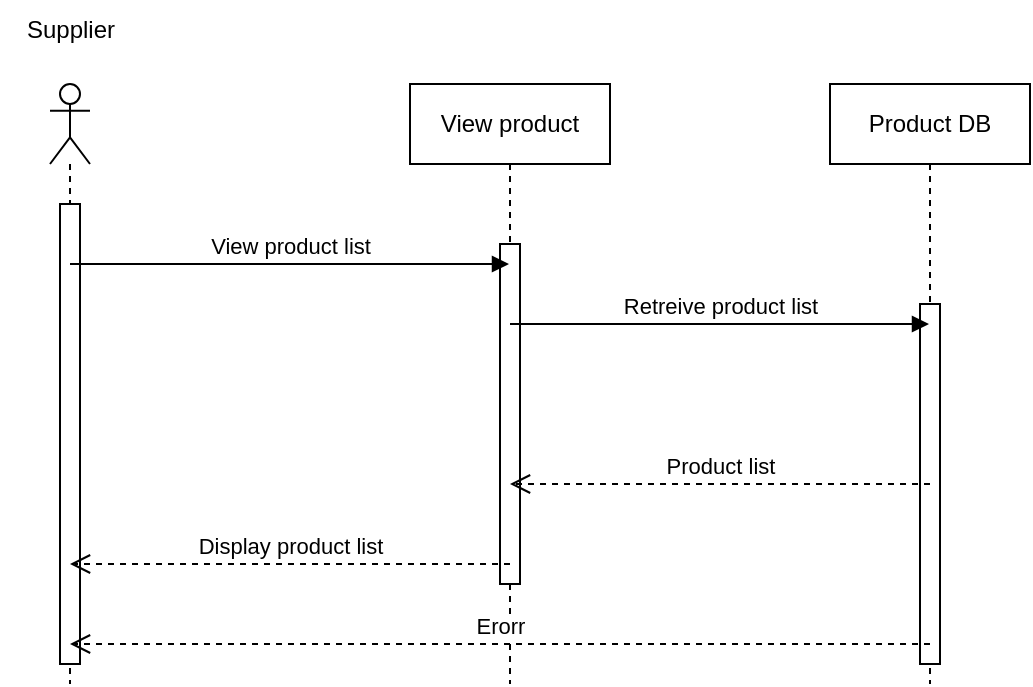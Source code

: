 <mxfile version="24.5.3" type="device">
  <diagram name="Page-1" id="2YBvvXClWsGukQMizWep">
    <mxGraphModel dx="1036" dy="606" grid="1" gridSize="10" guides="1" tooltips="1" connect="1" arrows="1" fold="1" page="1" pageScale="1" pageWidth="850" pageHeight="1100" math="0" shadow="0">
      <root>
        <mxCell id="0" />
        <mxCell id="1" parent="0" />
        <mxCell id="UWZCqNZ8Dv6-aElfg2dI-1" value="" style="shape=umlLifeline;perimeter=lifelinePerimeter;whiteSpace=wrap;html=1;container=1;dropTarget=0;collapsible=0;recursiveResize=0;outlineConnect=0;portConstraint=eastwest;newEdgeStyle={&quot;curved&quot;:0,&quot;rounded&quot;:0};participant=umlActor;" vertex="1" parent="1">
          <mxGeometry x="150" y="80" width="20" height="300" as="geometry" />
        </mxCell>
        <mxCell id="UWZCqNZ8Dv6-aElfg2dI-9" value="" style="html=1;points=[[0,0,0,0,5],[0,1,0,0,-5],[1,0,0,0,5],[1,1,0,0,-5]];perimeter=orthogonalPerimeter;outlineConnect=0;targetShapes=umlLifeline;portConstraint=eastwest;newEdgeStyle={&quot;curved&quot;:0,&quot;rounded&quot;:0};" vertex="1" parent="UWZCqNZ8Dv6-aElfg2dI-1">
          <mxGeometry x="5" y="60" width="10" height="230" as="geometry" />
        </mxCell>
        <mxCell id="UWZCqNZ8Dv6-aElfg2dI-2" value="View product" style="shape=umlLifeline;perimeter=lifelinePerimeter;whiteSpace=wrap;html=1;container=1;dropTarget=0;collapsible=0;recursiveResize=0;outlineConnect=0;portConstraint=eastwest;newEdgeStyle={&quot;curved&quot;:0,&quot;rounded&quot;:0};" vertex="1" parent="1">
          <mxGeometry x="330" y="80" width="100" height="300" as="geometry" />
        </mxCell>
        <mxCell id="UWZCqNZ8Dv6-aElfg2dI-12" value="" style="html=1;points=[[0,0,0,0,5],[0,1,0,0,-5],[1,0,0,0,5],[1,1,0,0,-5]];perimeter=orthogonalPerimeter;outlineConnect=0;targetShapes=umlLifeline;portConstraint=eastwest;newEdgeStyle={&quot;curved&quot;:0,&quot;rounded&quot;:0};" vertex="1" parent="UWZCqNZ8Dv6-aElfg2dI-2">
          <mxGeometry x="45" y="80" width="10" height="170" as="geometry" />
        </mxCell>
        <mxCell id="UWZCqNZ8Dv6-aElfg2dI-3" value="Product DB" style="shape=umlLifeline;perimeter=lifelinePerimeter;whiteSpace=wrap;html=1;container=1;dropTarget=0;collapsible=0;recursiveResize=0;outlineConnect=0;portConstraint=eastwest;newEdgeStyle={&quot;curved&quot;:0,&quot;rounded&quot;:0};" vertex="1" parent="1">
          <mxGeometry x="540" y="80" width="100" height="300" as="geometry" />
        </mxCell>
        <mxCell id="UWZCqNZ8Dv6-aElfg2dI-13" value="" style="html=1;points=[[0,0,0,0,5],[0,1,0,0,-5],[1,0,0,0,5],[1,1,0,0,-5]];perimeter=orthogonalPerimeter;outlineConnect=0;targetShapes=umlLifeline;portConstraint=eastwest;newEdgeStyle={&quot;curved&quot;:0,&quot;rounded&quot;:0};" vertex="1" parent="UWZCqNZ8Dv6-aElfg2dI-3">
          <mxGeometry x="45" y="110" width="10" height="180" as="geometry" />
        </mxCell>
        <mxCell id="UWZCqNZ8Dv6-aElfg2dI-4" value="View product list" style="html=1;verticalAlign=bottom;endArrow=block;curved=0;rounded=0;" edge="1" parent="1" target="UWZCqNZ8Dv6-aElfg2dI-2">
          <mxGeometry width="80" relative="1" as="geometry">
            <mxPoint x="160" y="170" as="sourcePoint" />
            <mxPoint x="240" y="170" as="targetPoint" />
          </mxGeometry>
        </mxCell>
        <mxCell id="UWZCqNZ8Dv6-aElfg2dI-5" value="Retreive product list" style="html=1;verticalAlign=bottom;endArrow=block;curved=0;rounded=0;" edge="1" parent="1" target="UWZCqNZ8Dv6-aElfg2dI-3">
          <mxGeometry width="80" relative="1" as="geometry">
            <mxPoint x="380" y="200" as="sourcePoint" />
            <mxPoint x="460" y="200" as="targetPoint" />
          </mxGeometry>
        </mxCell>
        <mxCell id="UWZCqNZ8Dv6-aElfg2dI-6" value="Product list" style="html=1;verticalAlign=bottom;endArrow=open;dashed=1;endSize=8;curved=0;rounded=0;" edge="1" parent="1" target="UWZCqNZ8Dv6-aElfg2dI-2">
          <mxGeometry relative="1" as="geometry">
            <mxPoint x="590" y="280" as="sourcePoint" />
            <mxPoint x="510" y="280" as="targetPoint" />
          </mxGeometry>
        </mxCell>
        <mxCell id="UWZCqNZ8Dv6-aElfg2dI-7" value="Display product list" style="html=1;verticalAlign=bottom;endArrow=open;dashed=1;endSize=8;curved=0;rounded=0;" edge="1" parent="1" target="UWZCqNZ8Dv6-aElfg2dI-1">
          <mxGeometry relative="1" as="geometry">
            <mxPoint x="380" y="320" as="sourcePoint" />
            <mxPoint x="300" y="320" as="targetPoint" />
          </mxGeometry>
        </mxCell>
        <mxCell id="UWZCqNZ8Dv6-aElfg2dI-8" value="Erorr" style="html=1;verticalAlign=bottom;endArrow=open;dashed=1;endSize=8;curved=0;rounded=0;" edge="1" parent="1" target="UWZCqNZ8Dv6-aElfg2dI-1">
          <mxGeometry relative="1" as="geometry">
            <mxPoint x="590" y="360" as="sourcePoint" />
            <mxPoint x="510" y="360" as="targetPoint" />
          </mxGeometry>
        </mxCell>
        <mxCell id="UWZCqNZ8Dv6-aElfg2dI-14" value="Supplier" style="text;html=1;align=center;verticalAlign=middle;resizable=0;points=[];autosize=1;strokeColor=none;fillColor=none;" vertex="1" parent="1">
          <mxGeometry x="125" y="38" width="70" height="30" as="geometry" />
        </mxCell>
      </root>
    </mxGraphModel>
  </diagram>
</mxfile>
